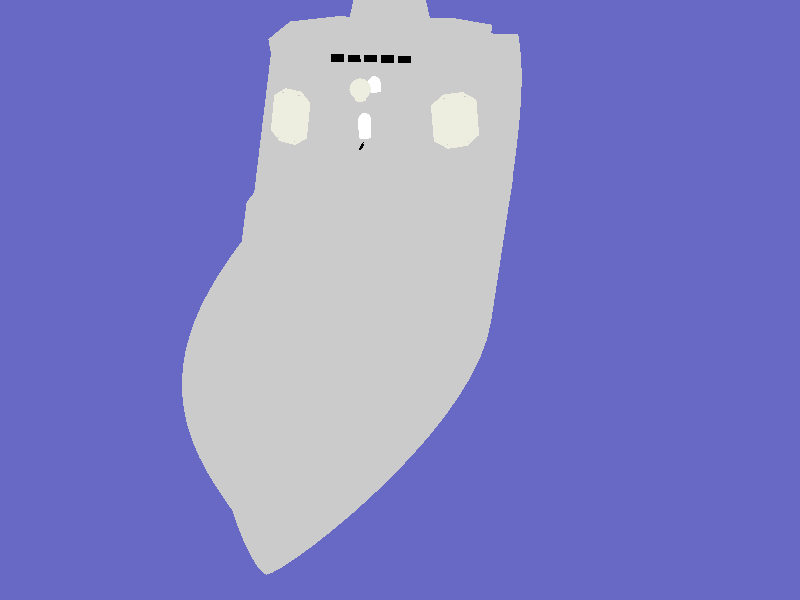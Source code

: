 #include "colors.inc"
#include "shapes.inc"
#include "woods.inc"
#include "metals.inc"
#include "stones.inc"
#include "textures.inc"

#declare View = 1; // if this is 0, an image for test would be rendered.

sky_sphere{
  pigment{
    wrinkles
    color_map{
      [ 0.3 color rgb<0.3,0.4,1.2>]
      [ 0.9 White ]
    }
    scale <1, 0.2, 0.2>
  }
}

#macro BaseMaterial()
  pigment {Gray60}
  finish{
    ambient 0.2
    diffuse 0.2
    phong 0.3
    reflection 0.03
  }
#end

#if (View)
camera{
  location <15, 30, -60>
  look_at <5, -1, 30>
  angle 30
}

light_source{<-5,30,0> color 2*White}

object{
  Plane_XZ
    texture{
      pigment{ NavyBlue }
      finish { Metal }
      normal { waves 0.5 frequency 20 scale 10 }
    }
    translate<0,-10,0>
}

sky_sphere{
  pigment{
    wrinkles
    color_map{
      [ 0.3 color rgb<0.3,0.4,1.2>]
      [ 0.9 White ]
    }
    scale <1, 0.2, 0.2>
  }
}



#macro SidePanel()
union{
  object{
    bicubic_patch {
       type 1
       flatness 0
       u_steps 4
       v_steps 4
       <0, 0,0>,    <5.0,-1,10>,   <10.5,  -4.6,   30>, <10.5,  -4.6,   51.5>,
       <0,-5,5>,    <5.0,-2,10>,   <10.28, -6.466, 30>, <10.28, -6.466, 51.5>,
       <0,-6,8>,    <1,  -5,10>,   <10.06, -8.333, 30>, <10.06, -8.333, 51.5>,
       <0,-10.2,10>, <1, -10.2,10>, <9.84,  -10.2,  30>, <9.84,  -10.2,  51.5>
       BaseMaterial()
    }
  }
  object{
    bicubic_patch {
       type 1
       flatness 0
       u_steps 4
       v_steps 4
       <10.5,   -4.6,   51.5>, <10.5, -4.6,   100>, <10,-4.6, 130>, <7.8,-4.6,165>,
       <10.28,  -6.466, 51.5>, <10.28,-6.466, 100>, <10,-6.0, 130>, <7.6,-6,165>,
       <10.06,  -8.333, 51.5>, <10.06,-8.333, 100>, <10,-8.8, 130>, <7.2,-8.8,165>,
       <9.84,   -10.2,  51.5>, <9.84, -10.2,  100>, <9, -10.2,130>, <7,-10.2,165>
       BaseMaterial()
     }
  }
}
#end
object{
  SidePanel()
}
object{
  SidePanel()
  scale<-1,1,1>
}

#macro Deck()
  union {
    object {
      bicubic_patch{
        type 1
        flatness 0
        u_steps 4
        v_steps 4
        <0,0,0>, <5.0,-1,10>, <10.5, -4.6, 30>,  <10.5, -4.6, 51.5>,
        <0,0,0>, <4,-1,10>,   <9,  -4.6, 30>,  <9,    -4.6, 51.5>,
        <0,0,0>, <1,-1,10>,   <1,  -4.6, 30>,  <1,    -4.6, 51.5>,
        <0,0,0>, <0,-1,10>,   <0,  -4.6, 30>,  <0,    -4.6, 51.5>
        BaseMaterial()
      }
    }
    object {
      bicubic_patch {
         type 1
         flatness 0
         u_steps 4
         v_steps 4
         <10.5, -4.6, 51.5>, <10.5, -4.6,   100>, <10,-4.6, 130>, <7.8, -4.6,165>,
         <9,    -4.6, 51.5>, <9,    -4.6,   100>, <9, -4.6, 130>, <6,   -4.6,165>,
         <1,    -4.6, 51.5>, <1,    -4.6,   100>, <1, -4.6, 130>, <1,   -4.6,165>,
         <0,    -4.6, 51.5>, <0,    -4.6,   100>, <0, -4.6, 130>, <0,   -4.6,165>
         BaseMaterial()
       }
    }
    translate<0,-0.01,0>
  }
#end

object{
  Deck()
}
object{
  Deck()
  scale<-1,1,1>
}

#macro CIWS()
  union {
    cylinder {
      0,
      y*0.2,1.3
      BaseMaterial()
    }
    difference {
      prism {
        linear_sweep
        linear_spline
        0, 1.9,
        4,
        <-0.7, 0>, <-0.5, 2>, <0.5, 2>, <0.7, 0>
        rotate <-90, 90, 0>
        translate <0.95, 0, 0>
      }
      box {<-0.6, 0.5, -2>, <0.6, 3, 2>}
      BaseMaterial()
    }
    #macro CIWSBOX()
      box {<-0.6, 0, -0.6>,<0.6, 0.59, 0.6>}
    #end
    #macro CIWSTRUSS()
      prism {
        conic_sweep
        linear_spline
        0.5, 1,
        4,
        <-0.6, -0.28>, <-0.6, 0.28>, <0.6, 0.28>, <0.6, -0.28>
        translate <0, -1, 0>
        scale <1, 1.2, 1>
      }
    #end
    #macro CIWSTRUSSHOLE()
      union {
        prism {
          linear_sweep linear_spline -5, 5, 3,
          <-0.5, 0.05>,<0, 0.35>, <0.5, 0.05>
        }
        prism {
          linear_sweep linear_spline -5, 5, 3,
          <-0.2, 0.55>,<0, 0.42>, <0.2, 0.55>
        }
        prism {
          linear_sweep linear_spline -5, 5, 3,
          <-0.26, 0.51>, <-0.06, 0.38>, <-0.48, 0.11>
        }
        prism {
          linear_sweep linear_spline -5, 5, 3,
          <0.26, 0.51>, <0.06, 0.38>, <0.48, 0.11>
        }
        rotate <90, 0, 0>
      }
    #end
    union {
      difference {
        blob {
          threshold 0.1
          cylinder {
            0,
            y*1.5, 0.5,
            10
          }
          translate <0, 0.5, 0>
        }
        CIWSBOX()
        pigment {White}
        translate <0, -0.3, 0>
      }
      difference {
        CIWSBOX()
        box {
          <-0.5, 0.1, -1>,<0.5, 0.49, 1>
        }
        BaseMaterial()
        translate <0, -0.3, 0>
      }
      difference {
        CIWSTRUSS()
        object {
          CIWSTRUSS()
          scale 0.9
          translate <0, 0.1, 0>
        }
        CIWSTRUSSHOLE()
        object {
          CIWSTRUSSHOLE()
          scale <0.5, 1, 1>
          rotate <0, 90, 0>
        }
        BaseMaterial()
        rotate <90, 0, 0>
        translate <0, 0, -0.6>
      }
      cylinder {
        0,
        y*2.5, 0.1
        pigment {Black}
        rotate <-90, 0, 0>
      }
      cylinder {
        0,
        y*1, 0.4
        BaseMaterial()
        rotate <-90, 0, 0>
        translate <0, -0.7, 0.5>
      }
      translate <0, 1.7, 0>
    }
  }
#end

#macro RADAR1()
  union {
    union {
      sphere {
        <0, 1.6, 0>, 0.8
      }
      torus {
        0.78, 0.05
        translate <0, 1.6, 0>
      }
      cylinder {
        y*0.7, y * 1.6, 0.4
      }
      pigment {Wheat}
    }
    cylinder {
      0, y * 1.6, 0.3
      BaseMaterial()
    }
  }
#end

#macro RADAR2()
  union {
    difference {
      union {
        blob {
          threshold 0.1
          cylinder {
            0,
            y*1.5, 0.5,
            10
          }
          translate <0, 0.5, 0>
        }
        torus {
          0.46, 0.05
          translate <0, 1.5, 0>
        }
      }
      box {<-1, 0, -1>, <1, 1.3, 1>}
      pigment {White}
    }
    cone {
      0, 0.5,
      y*1.5, 0.1
      BaseMaterial()
    }
  }
#end

#macro RADAR3()
  difference {
    blob {
      threshold 0.1
      cylinder {
        0,
        y*1.7, 0.9,
        10
      }
    }
    box {<-1, -10, -1>, <1, 0, 1>}
    pigment {White}
  }
#end

#macro RADAR4()
  union {
    union {
      sphere {
        <0, 2.1, 0>, 1
      }
      cone {
        <0, 1, 0>, 0.8,
        <0, 2.05, 0>, 0.999
      }
      pigment {White}
    }
    union {
      cone {
        <0, 1, 0>, 0.8
        <0, 0.8, 0>, 0.3
      }
      cone {
        <0, 0.8, 0>, 0.3,
        <0, 0, 0>, 0.5
      }
      BaseMaterial()
    }
  }
#end

#macro Illuminator()
  union {
    union {
      difference {
        intersection {
          sphere {
            <0, 2, 0>, 2
          }
          cylinder {
            0, y * 2, 1
          }
        }
        quadric{
          <0.31,0,0.31>, <0,0,0>, <0,-1,0>, 0
          translate y*0.1
        }
        translate <0, 0.3, 0>
        BaseMaterial()
      }
      cylinder {
        y * -0.2, y * 0.3, 0.3
      }
      rotate <-70, 0, 0>
      translate <0, 1.5, 0>
    }
    cylinder {
      0, y * 1.5, 0.4
    }
    BaseMaterial()
  }
#end

#macro SPY1()
  union {
    prism {
      linear_sweep
      linear_spline
      0, 0.2, 8,
      <2.12,  1.4>,  <0.88, 2.12>, <-0.88, 2.12>, <-2.12, 1.4>,
      <-2.12, -1.4>, <-0.88, -2.12>, <0.88, -2.12>, <2.12, -1.4>
      pigment {Wheat}
    }
    #macro SPY1BOLT()
      cylinder {
        0, y*0.3, 0.04
        BaseMaterial()
      }
    #end
    object { SPY1BOLT() translate <1, 0, 1.8> }
    object { SPY1BOLT() translate <-1, 0, 1.8> }
    object { SPY1BOLT() translate <1, 0, -1.8> }
    object { SPY1BOLT() translate <-1, 0, -1.8> }
  }
#end

#declare bridgeHeight = 15.7;
#declare ratioBridgeBody = 0.8;
#declare bridgeSweepOffset = 16.8;

#macro BridgeBase(height)
  prism {
    conic_sweep
    linear_spline
    (1 - (1 - ratioBridgeBody) * height / bridgeHeight), 1,
    8,
    <6.3, (0 - bridgeSweepOffset)>,   <10.5, (6.3 - bridgeSweepOffset)>,  <10.5, (29.8 - bridgeSweepOffset)>, <6.3, (34 - bridgeSweepOffset)>,
    <-6.3, (34 - bridgeSweepOffset)>, <-10.5, (29.8 - bridgeSweepOffset)>,<-10.5, (6.3 - bridgeSweepOffset)>, <-6.3, (0 - bridgeSweepOffset)>
    BaseMaterial()
    translate<0, -1, bridgeSweepOffset>
    scale<1, -1 / (1 - ratioBridgeBody) * bridgeHeight, 1>
  }
#end
#macro BridgeBody(height, sfactor)
  prism {
    conic_sweep
    linear_spline
    ratioBridgeBody, 1,
    8,
    <4.3, (4.2 - bridgeSweepOffset)>,   <10.5, (9.4 - bridgeSweepOffset)>,    <10.5, (21.07 - bridgeSweepOffset)>, <6.3, (25.3 - bridgeSweepOffset)>,
    <-6.3, (25.3 - bridgeSweepOffset)>, <-10.5, (21.07 - bridgeSweepOffset)>, <-10.5, (9.4 - bridgeSweepOffset)>,  <-4.3, (4.2 - bridgeSweepOffset)>
    BaseMaterial()
    translate<0, -1, 0>
    scale sfactor
    translate<0, 0, bridgeSweepOffset>
    scale<1, -1 / (1 - ratioBridgeBody) * height, 1>
  }
#end

#macro MastBaseSpace()
  intersection {
    prism {
      linear_sweep
      linear_spline
      0, -30,
      3,
      <-2.9, 15>, <0, 28.8>, <2.9, 15>
      rotate <-90, 0, 0>
    }
    prism {
      linear_sweep
      linear_spline
      10, -10,
      3,
      <9.46, 0>, <19, 49>, <29.8, 0>
      rotate <-90, -90, 0>
    }
  }
#end

#macro Bridge()
  union {
    BridgeBody(bridgeHeight, 1)
    difference {
      object {
        BridgeBody(bridgeHeight, 0.83)
        scale <1, -1, 1>
        translate <0, bridgeHeight, 0>
      }
      #macro Window(X)
        box {
          <X, 14.5, 0>, <X + 1, 15.3, 6.5>
          pigment {Black}
        }
      #end
      #local N=0;
      #while (N<5)
        Window(-3 + N * 1.3)
        #local N = N + 1;
      #end
    }
    BridgeBase(3.2)
    intersection {
      BridgeBase(5.7)
      box {<-5.2, 0, 0>, <5.2, 5.7 ,10>}
      BaseMaterial()
    }
    difference {
      intersection {
        BridgeBase(9)
        box {<-3.1, 0, 0>, <3.2, 8 ,10>}
      }
      box {<-1.4, 7.5, 0>, <1.4, 9.7, 10>}
      BaseMaterial()
    }
    object {
      CIWS()
      translate <0, 7.5, 3.4>
    }
    box {
      <-1.75, 11.25, 4.2>, <1.75, 11.368, 8>
      BaseMaterial()
    }
    object {
      RADAR1()
      translate <-0.5, 11.368, 4.7>
    }
    object {
      RADAR2()
      translate <0.5, 11.368, 5.4>
    }
    #macro LSPY1()
      object {
        SPY1()
        rotate <-81, -40, 0>
        translate <6.5, 10, 8>
      }
    #end
    object {
      LSPY1()
    }
    object {
      LSPY1()
      scale <-1, 1, 1>
    }
    intersection {
      MastBaseSpace()
      box {<-5, 0, 0>, <5, 18.8, 30>}
      BaseMaterial()
    }
    object {
      Illuminator()
      translate <0, 18.8, 17>
    }
    cylinder {
      0, y*0.3, 2
      translate <3, 18.5, 19>
      BaseMaterial()
    }
    object {
      RADAR4()
      translate <3.5, 18.8, 19>
    }
    cylinder {
      0, y*0.3, 2
      translate <-3, 18.5, 19>
      BaseMaterial()
    }
    object {
      RADAR4()
      translate <-3.5, 18.8, 19>
    }
    intersection {
      MastBaseSpace()
      prism {
        linear_sweep
        linear_spline
        10, -10,
        3,
        <17, 0>, <22.6, 28.8>, <29.8, 0>
        rotate <-90, -90, 0>
      }
      BaseMaterial()
    }
    intersection {
      prism {
        linear_sweep
        linear_spline
        10, -10,
        4,
        <17.1, 0>, <23.4, 33.2>, <24.7, 33.2>, <19.1, 0>
        rotate <-90, -90, 0>
      }
      box {<-1.17, 15, 0>, <1.17, 33.4, 30>}
      BaseMaterial()
    }
    cylinder {
      0, y*0.3, 2
      translate <0, 23.4, 23>
      BaseMaterial()
    }
    cylinder {
      0, y*0.3, 2
      translate <0, 26.6, 23>
      BaseMaterial()
    }
    #macro RBAR()
      union {
        box {
          <0, 26.6, 23.2> , <6.5, 26.9, 23.5>
          BaseMaterial()
        }
        box {
          <0, 0, 0> , <5.5, 0.2, 0.2>
          rotate <0, 0, 15>
          translate <0, 25.15, 23.4>
          BaseMaterial()
        }
      }
    #end
    object {
      RBAR()
    }
    object {
      RBAR()
      scale x*-1
    }
    cylinder {
      0, y*0.3, 2
      translate <0, 28.6, 21>
      BaseMaterial()
    }
    object {
      RADAR3()
      translate <0, 28.9, 21>
    }
    cylinder {
      0, y*0.5, 2
      translate <0, 33.2, 24>
      BaseMaterial()
    }
    cylinder {
      0, y*8.5, 0.3
      rotate <10, 0, 0>
      translate <0, 33.2, 25>
      BaseMaterial()
    }
    translate<0, -4.6, 47.3>
  }
#end

object{
  Bridge()
}

#macro MainGun()
  union {
    union {
      difference {
        intersection {
          prism {
            linear_sweep
            linear_spline
            -2, 12,
            4,
            <-2, 0>, <-1.3, 3.1>, <1.3, 3.1>, <2, 0>
            rotate <-90, -90, 0>
          }
          prism {
            linear_sweep
            linear_spline
            -3, 3,
            4,
            <-1.5, 0>, <-1, 3>, <1, 3>, <1.5, 0>
            rotate <-90, 0, 0>
          }
          prism {
            conic_sweep
            linear_spline
            0.3, 1,
            4,
            <2.5, 0>, <0, 2.7>, <-2.7, 0>, <0, -2.5>
            translate <0, -1, 0>
            scale <1, -22, 1>
          }
        }
        box {<-0.38, 1, -5>, <0.38, 4, 0.2>}
      }
      union {
        cylinder {
          y*0.2, y*0.38, 1
        }
        cylinder {
          y*-0.2, y*-0.38, 1
        }
        rotate <0, 0, 90>
        translate <0, 1.9, -0.5>
      }
      difference {
        cylinder {
          0, y*8, 0.17
        }
        cylinder {
          -0.1, y*8.1, 0.1
        }
        rotate <-80, 0, 0>
        translate <0, 1.9, 0>
      }
      translate <0, 0.2, 0>
    }
    cylinder {
      0, y*0.2, 1.3
    }
    box {<-1.4, -3, -1.4>, <1.4, 0, 1.4>}
    translate <0, -3 , 28>
    BaseMaterial()
  }
#end

object {
  MainGun()
}

#macro VLS()
  #macro VLSCell()
    union {
      superellipsoid {
        <0.2,0.2>
        scale <0.4, 0.025, 0.4>
        translate <0, 0.025, 0>
      }
      cylinder {
        <-0.3, 0.025, -0.45>, <0.3, 0.025, -0.45>, 0.025
      }
      cylinder {
        <0.23, 0, -0.42>, <0.29, 0, -0.42>, 0.07
      }
      cylinder {
        <-0.23, 0, -0.42>, <-0.29, 0, -0.42>, 0.07
      }
    }
  #end

  #macro VLSModule()
    union {
      #local N = 0;
      #while (N < 4)
        object {
          VLSCell()
          translate <-1.35 + 0.9 * N, 0, -0.5>
        }
        object {
          VLSCell()
          translate <-1.35 + 0.9 * N, 0, -0.5>
          scale <1, 1, -1>
        }
        #local N = N + 1;
      #end
    }
  #end
  union {
    box {<-4.1, -3,-4.1>, <4.1, -0.7, 4.1>}
    superellipsoid {
      <0.05,0.05>
      scale <4.1, 0.25, 4.1>
      translate <0, -0.25, 0>
    }
    superellipsoid {
      <0.05,0.05>
      scale <4.1, 0.25, 4.1>
      translate <0, -0.4, 0>
    }
    #local M = 0;
    #while (M < 4)
      object {
        VLSModule()
        translate <-2.05, 0, -3.075 + 2.05 * M>
      }
      object {
        VLSModule()
        translate <2.05, 0, -3.075 + 2.05 * M>
      }
      #local M = M + 1;
    #end
    translate <0, -3.9, 40>
    pigment {Gray60}
  }
#end

object {
  VLS()
}

#else
// Testing section
light_source{<-5,30,0> color 2*White}

object{
  Plane_XZ
  texture{
    pigment{ NavyBlue }
    finish { Metal }
    normal { waves 0.5 frequency 20 scale 10 }
  }
  translate<0,0,0>
}

camera{
  location <0, 15, -20>
  look_at<0, 0, 0>
  angle 30
}


object {
  VLS()
}

#end
